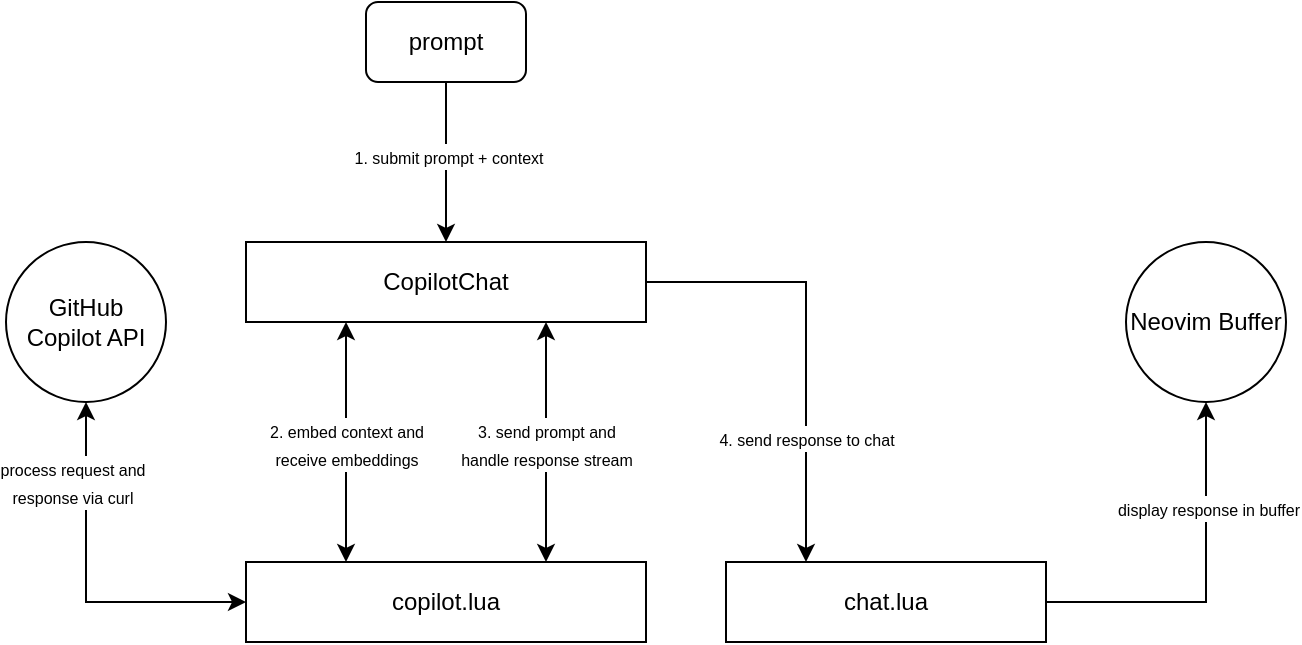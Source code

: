 <mxfile version="24.0.4" type="device">
  <diagram name="Page-1" id="xTb7IQX-telAug9JSafD">
    <mxGraphModel dx="1432" dy="813" grid="1" gridSize="10" guides="1" tooltips="1" connect="1" arrows="1" fold="1" page="1" pageScale="1" pageWidth="720" pageHeight="400" math="0" shadow="0">
      <root>
        <mxCell id="0" />
        <mxCell id="1" parent="0" />
        <mxCell id="eOs-nvW8SsAfTkMGeZ8a-22" style="edgeStyle=orthogonalEdgeStyle;rounded=0;orthogonalLoop=1;jettySize=auto;html=1;entryX=0.25;entryY=0;entryDx=0;entryDy=0;" edge="1" parent="1" source="eOs-nvW8SsAfTkMGeZ8a-1" target="eOs-nvW8SsAfTkMGeZ8a-21">
          <mxGeometry relative="1" as="geometry" />
        </mxCell>
        <mxCell id="eOs-nvW8SsAfTkMGeZ8a-23" value="&lt;font style=&quot;font-size: 8px;&quot;&gt;4. send response to chat&lt;/font&gt;" style="edgeLabel;html=1;align=center;verticalAlign=middle;resizable=0;points=[];" vertex="1" connectable="0" parent="eOs-nvW8SsAfTkMGeZ8a-22">
          <mxGeometry x="0.432" relative="1" as="geometry">
            <mxPoint as="offset" />
          </mxGeometry>
        </mxCell>
        <mxCell id="eOs-nvW8SsAfTkMGeZ8a-1" value="CopilotChat" style="rounded=0;whiteSpace=wrap;html=1;" vertex="1" parent="1">
          <mxGeometry x="160" y="160" width="200" height="40" as="geometry" />
        </mxCell>
        <mxCell id="eOs-nvW8SsAfTkMGeZ8a-25" style="edgeStyle=orthogonalEdgeStyle;rounded=0;orthogonalLoop=1;jettySize=auto;html=1;entryX=0.5;entryY=1;entryDx=0;entryDy=0;startArrow=classic;startFill=1;" edge="1" parent="1" source="eOs-nvW8SsAfTkMGeZ8a-2" target="eOs-nvW8SsAfTkMGeZ8a-3">
          <mxGeometry relative="1" as="geometry" />
        </mxCell>
        <mxCell id="eOs-nvW8SsAfTkMGeZ8a-28" value="&lt;font style=&quot;font-size: 8px;&quot;&gt;process request and&lt;/font&gt;&lt;div&gt;&lt;font style=&quot;font-size: 8px;&quot;&gt;response via curl&lt;/font&gt;&lt;/div&gt;" style="edgeLabel;html=1;align=center;verticalAlign=middle;resizable=0;points=[];" vertex="1" connectable="0" parent="eOs-nvW8SsAfTkMGeZ8a-25">
          <mxGeometry x="0.018" y="-1" relative="1" as="geometry">
            <mxPoint x="-8" y="-49" as="offset" />
          </mxGeometry>
        </mxCell>
        <mxCell id="eOs-nvW8SsAfTkMGeZ8a-2" value="copilot.lua" style="rounded=0;whiteSpace=wrap;html=1;" vertex="1" parent="1">
          <mxGeometry x="160" y="320" width="200" height="40" as="geometry" />
        </mxCell>
        <mxCell id="eOs-nvW8SsAfTkMGeZ8a-3" value="GitHub Copilot API" style="ellipse;whiteSpace=wrap;html=1;aspect=fixed;" vertex="1" parent="1">
          <mxGeometry x="40" y="160" width="80" height="80" as="geometry" />
        </mxCell>
        <mxCell id="eOs-nvW8SsAfTkMGeZ8a-5" value="prompt" style="rounded=1;whiteSpace=wrap;html=1;" vertex="1" parent="1">
          <mxGeometry x="220" y="40" width="80" height="40" as="geometry" />
        </mxCell>
        <UserObject label="" tooltip="" id="eOs-nvW8SsAfTkMGeZ8a-6">
          <mxCell style="endArrow=classic;html=1;rounded=0;exitX=0.5;exitY=1;exitDx=0;exitDy=0;entryX=0.5;entryY=0;entryDx=0;entryDy=0;" edge="1" parent="1" source="eOs-nvW8SsAfTkMGeZ8a-5" target="eOs-nvW8SsAfTkMGeZ8a-1">
            <mxGeometry width="50" height="50" relative="1" as="geometry">
              <mxPoint x="320" y="460" as="sourcePoint" />
              <mxPoint x="370" y="410" as="targetPoint" />
            </mxGeometry>
          </mxCell>
        </UserObject>
        <mxCell id="eOs-nvW8SsAfTkMGeZ8a-12" value="&lt;font style=&quot;font-size: 8px;&quot;&gt;1. submit prompt + context&lt;/font&gt;" style="edgeLabel;html=1;align=center;verticalAlign=middle;resizable=0;points=[];" vertex="1" connectable="0" parent="eOs-nvW8SsAfTkMGeZ8a-6">
          <mxGeometry x="-0.086" y="1" relative="1" as="geometry">
            <mxPoint as="offset" />
          </mxGeometry>
        </mxCell>
        <mxCell id="eOs-nvW8SsAfTkMGeZ8a-9" value="" style="endArrow=classic;startArrow=classic;html=1;rounded=0;exitX=0.25;exitY=0;exitDx=0;exitDy=0;entryX=0.25;entryY=1;entryDx=0;entryDy=0;" edge="1" parent="1" source="eOs-nvW8SsAfTkMGeZ8a-2" target="eOs-nvW8SsAfTkMGeZ8a-1">
          <mxGeometry width="50" height="50" relative="1" as="geometry">
            <mxPoint x="240" y="250" as="sourcePoint" />
            <mxPoint x="220" y="220" as="targetPoint" />
          </mxGeometry>
        </mxCell>
        <mxCell id="eOs-nvW8SsAfTkMGeZ8a-13" value="&lt;font style=&quot;font-size: 8px;&quot;&gt;2. embed context&amp;nbsp;&lt;/font&gt;&lt;span style=&quot;font-size: 8px;&quot;&gt;and&lt;/span&gt;&lt;div&gt;&lt;span style=&quot;font-size: 8px;&quot;&gt;receive embeddings&lt;/span&gt;&lt;/div&gt;" style="edgeLabel;html=1;align=center;verticalAlign=middle;resizable=0;points=[];" vertex="1" connectable="0" parent="eOs-nvW8SsAfTkMGeZ8a-9">
          <mxGeometry x="-0.008" relative="1" as="geometry">
            <mxPoint as="offset" />
          </mxGeometry>
        </mxCell>
        <mxCell id="eOs-nvW8SsAfTkMGeZ8a-11" value="" style="endArrow=classic;startArrow=classic;html=1;rounded=0;entryX=0.75;entryY=1;entryDx=0;entryDy=0;exitX=0.75;exitY=0;exitDx=0;exitDy=0;" edge="1" parent="1" source="eOs-nvW8SsAfTkMGeZ8a-2" target="eOs-nvW8SsAfTkMGeZ8a-1">
          <mxGeometry width="50" height="50" relative="1" as="geometry">
            <mxPoint x="245" y="320" as="sourcePoint" />
            <mxPoint x="290" y="210" as="targetPoint" />
          </mxGeometry>
        </mxCell>
        <mxCell id="eOs-nvW8SsAfTkMGeZ8a-18" value="&lt;font style=&quot;font-size: 8px;&quot;&gt;3. send prompt&amp;nbsp;&lt;/font&gt;&lt;span style=&quot;font-size: 8px;&quot;&gt;and&lt;/span&gt;&lt;div&gt;&lt;span style=&quot;font-size: 8px;&quot;&gt;handle&amp;nbsp;&lt;/span&gt;&lt;span style=&quot;font-size: 8px;&quot;&gt;response stream&lt;/span&gt;&lt;/div&gt;" style="edgeLabel;html=1;align=center;verticalAlign=middle;resizable=0;points=[];" vertex="1" connectable="0" parent="eOs-nvW8SsAfTkMGeZ8a-11">
          <mxGeometry x="-0.02" relative="1" as="geometry">
            <mxPoint as="offset" />
          </mxGeometry>
        </mxCell>
        <mxCell id="eOs-nvW8SsAfTkMGeZ8a-29" style="edgeStyle=orthogonalEdgeStyle;rounded=0;orthogonalLoop=1;jettySize=auto;html=1;exitX=1;exitY=0.5;exitDx=0;exitDy=0;entryX=0.5;entryY=1;entryDx=0;entryDy=0;" edge="1" parent="1" source="eOs-nvW8SsAfTkMGeZ8a-21" target="eOs-nvW8SsAfTkMGeZ8a-24">
          <mxGeometry relative="1" as="geometry" />
        </mxCell>
        <mxCell id="eOs-nvW8SsAfTkMGeZ8a-30" value="&lt;font style=&quot;font-size: 8px;&quot;&gt;display response in buffer&lt;/font&gt;" style="edgeLabel;html=1;align=center;verticalAlign=middle;resizable=0;points=[];" vertex="1" connectable="0" parent="eOs-nvW8SsAfTkMGeZ8a-29">
          <mxGeometry x="0.413" y="-1" relative="1" as="geometry">
            <mxPoint as="offset" />
          </mxGeometry>
        </mxCell>
        <mxCell id="eOs-nvW8SsAfTkMGeZ8a-21" value="chat.lua" style="rounded=0;whiteSpace=wrap;html=1;" vertex="1" parent="1">
          <mxGeometry x="400" y="320" width="160" height="40" as="geometry" />
        </mxCell>
        <mxCell id="eOs-nvW8SsAfTkMGeZ8a-24" value="Neovim Buffer" style="ellipse;whiteSpace=wrap;html=1;aspect=fixed;" vertex="1" parent="1">
          <mxGeometry x="600" y="160" width="80" height="80" as="geometry" />
        </mxCell>
      </root>
    </mxGraphModel>
  </diagram>
</mxfile>
